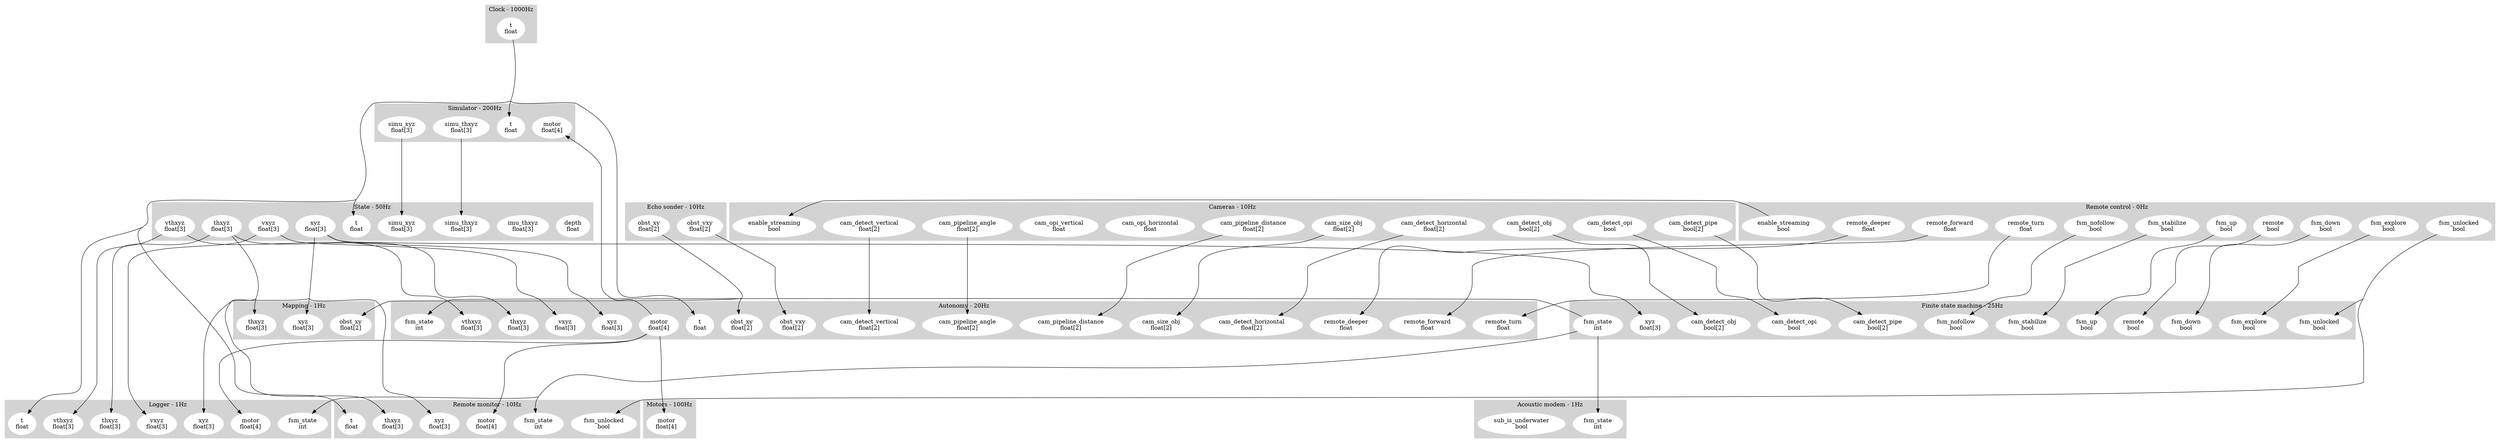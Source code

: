 digraph links {
	concentrate=true;
	subgraph cluster_1 {
		label = "Acoustic modem - 1Hz";
		style=filled;
		color=lightgrey;
		node [style=filled,color=white];
		2 [label = "fsm_state\nint"];
		3 [label = "sub_is_underwater\nbool"];
	}
	subgraph cluster_4 {
		label = "Autonomy - 20Hz";
		style=filled;
		color=lightgrey;
		node [style=filled,color=white];
		5 [label = "cam_detect_horizontal\nfloat[2]"];
		6 [label = "cam_detect_vertical\nfloat[2]"];
		7 [label = "cam_pipeline_angle\nfloat[2]"];
		8 [label = "cam_pipeline_distance\nfloat[2]"];
		9 [label = "cam_size_obj\nfloat[2]"];
		10 [label = "fsm_state\nint"];
		11 [label = "obst_vxy\nfloat[2]"];
		12 [label = "obst_xy\nfloat[2]"];
		13 [label = "remote_deeper\nfloat"];
		14 [label = "remote_forward\nfloat"];
		15 [label = "remote_turn\nfloat"];
		16 [label = "t\nfloat"];
		17 [label = "thxyz\nfloat[3]"];
		18 [label = "vthxyz\nfloat[3]"];
		19 [label = "vxyz\nfloat[3]"];
		20 [label = "xyz\nfloat[3]"];
		21 [label = "motor\nfloat[4]"];
	}
	subgraph cluster_22 {
		label = "Cameras - 10Hz";
		style=filled;
		color=lightgrey;
		node [style=filled,color=white];
		23 [label = "enable_streaming\nbool"];
		24 [label = "cam_detect_horizontal\nfloat[2]"];
		25 [label = "cam_detect_obj\nbool[2]"];
		26 [label = "cam_detect_opi\nbool"];
		27 [label = "cam_detect_pipe\nbool[2]"];
		28 [label = "cam_detect_vertical\nfloat[2]"];
		29 [label = "cam_opi_horizontal\nfloat"];
		30 [label = "cam_opi_vertical\nfloat"];
		31 [label = "cam_pipeline_angle\nfloat[2]"];
		32 [label = "cam_pipeline_distance\nfloat[2]"];
		33 [label = "cam_size_obj\nfloat[2]"];
	}
	subgraph cluster_34 {
		label = "Clock - 1000Hz";
		style=filled;
		color=lightgrey;
		node [style=filled,color=white];
		35 [label = "t\nfloat"];
	}
	subgraph cluster_36 {
		label = "Echo sonder - 10Hz";
		style=filled;
		color=lightgrey;
		node [style=filled,color=white];
		37 [label = "obst_vxy\nfloat[2]"];
		38 [label = "obst_xy\nfloat[2]"];
	}
	subgraph cluster_39 {
		label = "Logger - 1Hz";
		style=filled;
		color=lightgrey;
		node [style=filled,color=white];
		40 [label = "fsm_state\nint"];
		41 [label = "motor\nfloat[4]"];
		42 [label = "t\nfloat"];
		43 [label = "thxyz\nfloat[3]"];
		44 [label = "vthxyz\nfloat[3]"];
		45 [label = "vxyz\nfloat[3]"];
		46 [label = "xyz\nfloat[3]"];
	}
	subgraph cluster_47 {
		label = "Mapping - 1Hz";
		style=filled;
		color=lightgrey;
		node [style=filled,color=white];
		48 [label = "obst_xy\nfloat[2]"];
		49 [label = "thxyz\nfloat[3]"];
		50 [label = "xyz\nfloat[3]"];
	}
	subgraph cluster_51 {
		label = "Motors - 100Hz";
		style=filled;
		color=lightgrey;
		node [style=filled,color=white];
		52 [label = "motor\nfloat[4]"];
	}
	subgraph cluster_53 {
		label = "Remote control - 0Hz";
		style=filled;
		color=lightgrey;
		node [style=filled,color=white];
		54 [label = "enable_streaming\nbool"];
		55 [label = "fsm_down\nbool"];
		56 [label = "fsm_explore\nbool"];
		57 [label = "fsm_nofollow\nbool"];
		58 [label = "fsm_stabilize\nbool"];
		59 [label = "fsm_unlocked\nbool"];
		60 [label = "fsm_up\nbool"];
		61 [label = "remote\nbool"];
		62 [label = "remote_deeper\nfloat"];
		63 [label = "remote_forward\nfloat"];
		64 [label = "remote_turn\nfloat"];
	}
	subgraph cluster_65 {
		label = "Remote monitor - 10Hz";
		style=filled;
		color=lightgrey;
		node [style=filled,color=white];
		66 [label = "fsm_state\nint"];
		67 [label = "fsm_unlocked\nbool"];
		68 [label = "motor\nfloat[4]"];
		69 [label = "t\nfloat"];
		70 [label = "thxyz\nfloat[3]"];
		71 [label = "xyz\nfloat[3]"];
	}
	subgraph cluster_72 {
		label = "Simulator - 200Hz";
		style=filled;
		color=lightgrey;
		node [style=filled,color=white];
		73 [label = "motor\nfloat[4]"];
		74 [label = "t\nfloat"];
		75 [label = "simu_thxyz\nfloat[3]"];
		76 [label = "simu_xyz\nfloat[3]"];
	}
	subgraph cluster_77 {
		label = "State - 50Hz";
		style=filled;
		color=lightgrey;
		node [style=filled,color=white];
		78 [label = "depth\nfloat"];
		79 [label = "imu_thxyz\nfloat[3]"];
		80 [label = "simu_thxyz\nfloat[3]"];
		81 [label = "simu_xyz\nfloat[3]"];
		82 [label = "t\nfloat"];
		83 [label = "thxyz\nfloat[3]"];
		84 [label = "vthxyz\nfloat[3]"];
		85 [label = "vxyz\nfloat[3]"];
		86 [label = "xyz\nfloat[3]"];
	}
	subgraph cluster_87 {
		label = "Finite state machine - 25Hz";
		style=filled;
		color=lightgrey;
		node [style=filled,color=white];
		88 [label = "cam_detect_obj\nbool[2]"];
		89 [label = "cam_detect_opi\nbool"];
		90 [label = "cam_detect_pipe\nbool[2]"];
		91 [label = "fsm_down\nbool"];
		92 [label = "fsm_explore\nbool"];
		93 [label = "fsm_nofollow\nbool"];
		94 [label = "fsm_stabilize\nbool"];
		95 [label = "fsm_unlocked\nbool"];
		96 [label = "fsm_up\nbool"];
		97 [label = "remote\nbool"];
		98 [label = "xyz\nfloat[3]"];
		99 [label = "fsm_state\nint"];
	}
	subgraph cluster_100 {
		label = "Subscriber - 25Hz";
		style=filled;
		color=lightgrey;
		node [style=filled,color=white];
	}
	24->5 [minlen=5];
	25->88 [minlen=5];
	26->89 [minlen=5];
	27->90 [minlen=5];
	28->6 [minlen=5];
	31->7 [minlen=5];
	32->8 [minlen=5];
	33->9 [minlen=5];
	54->23 [minlen=5];
	55->91 [minlen=5];
	56->92 [minlen=5];
	57->93 [minlen=5];
	58->94 [minlen=5];
	99->2 [minlen=5];
	99->10 [minlen=5];
	99->40 [minlen=5];
	99->66 [minlen=5];
	59->67 [minlen=5];
	59->95 [minlen=5];
	60->96 [minlen=5];
	21->41 [minlen=5];
	21->52 [minlen=5];
	21->68 [minlen=5];
	21->73 [minlen=5];
	37->11 [minlen=5];
	38->12 [minlen=5];
	38->48 [minlen=5];
	61->97 [minlen=5];
	62->13 [minlen=5];
	63->14 [minlen=5];
	64->15 [minlen=5];
	75->80 [minlen=5];
	76->81 [minlen=5];
	35->16 [minlen=5];
	35->42 [minlen=5];
	35->69 [minlen=5];
	35->74 [minlen=5];
	35->82 [minlen=5];
	83->17 [minlen=5];
	83->43 [minlen=5];
	83->49 [minlen=5];
	83->70 [minlen=5];
	84->18 [minlen=5];
	84->44 [minlen=5];
	85->19 [minlen=5];
	85->45 [minlen=5];
	86->20 [minlen=5];
	86->46 [minlen=5];
	86->50 [minlen=5];
	86->71 [minlen=5];
	86->98 [minlen=5];
}